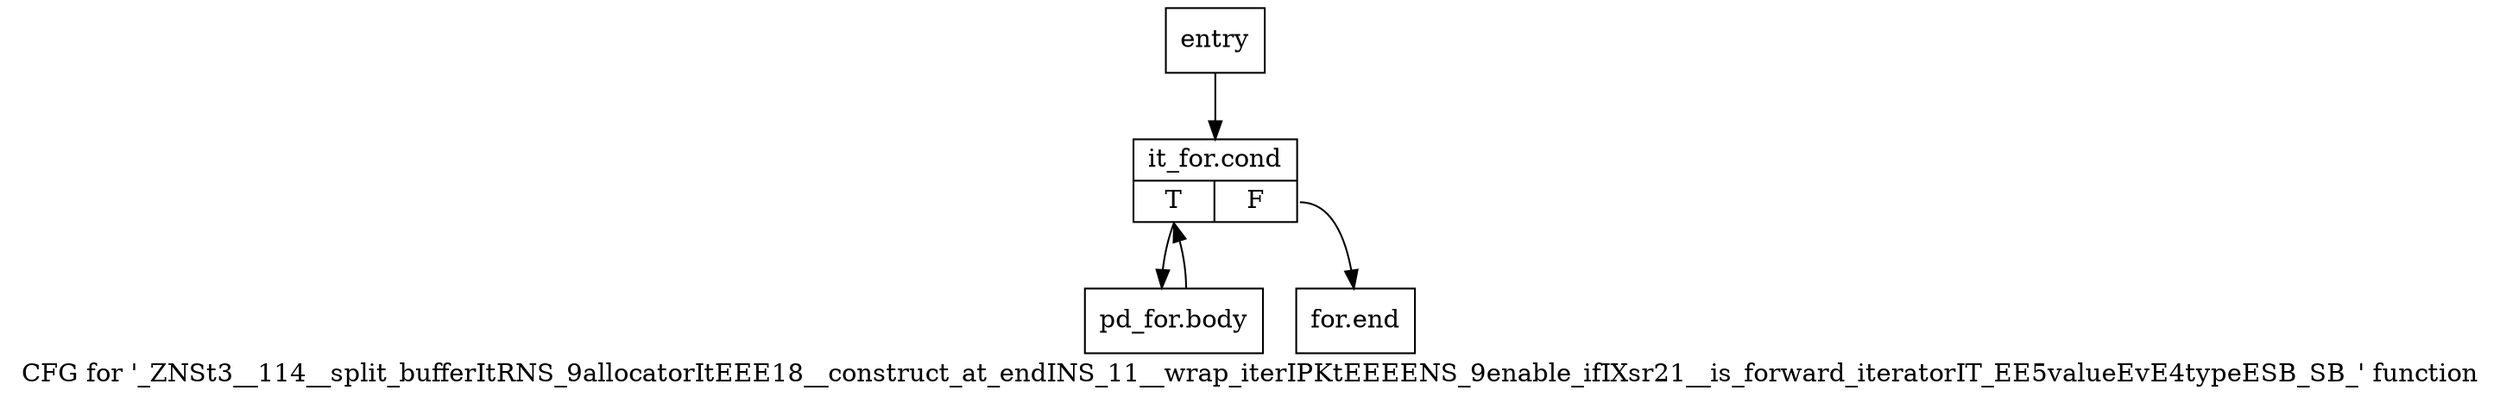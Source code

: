 digraph "CFG for '_ZNSt3__114__split_bufferItRNS_9allocatorItEEE18__construct_at_endINS_11__wrap_iterIPKtEEEENS_9enable_ifIXsr21__is_forward_iteratorIT_EE5valueEvE4typeESB_SB_' function" {
	label="CFG for '_ZNSt3__114__split_bufferItRNS_9allocatorItEEE18__construct_at_endINS_11__wrap_iterIPKtEEEENS_9enable_ifIXsr21__is_forward_iteratorIT_EE5valueEvE4typeESB_SB_' function";

	Node0x8a648c0 [shape=record,label="{entry}"];
	Node0x8a648c0 -> Node0x8a64910;
	Node0x8a64910 [shape=record,label="{it_for.cond|{<s0>T|<s1>F}}"];
	Node0x8a64910:s0 -> Node0x8a64960;
	Node0x8a64910:s1 -> Node0x8a649b0;
	Node0x8a64960 [shape=record,label="{pd_for.body}"];
	Node0x8a64960 -> Node0x8a64910;
	Node0x8a649b0 [shape=record,label="{for.end}"];
}
